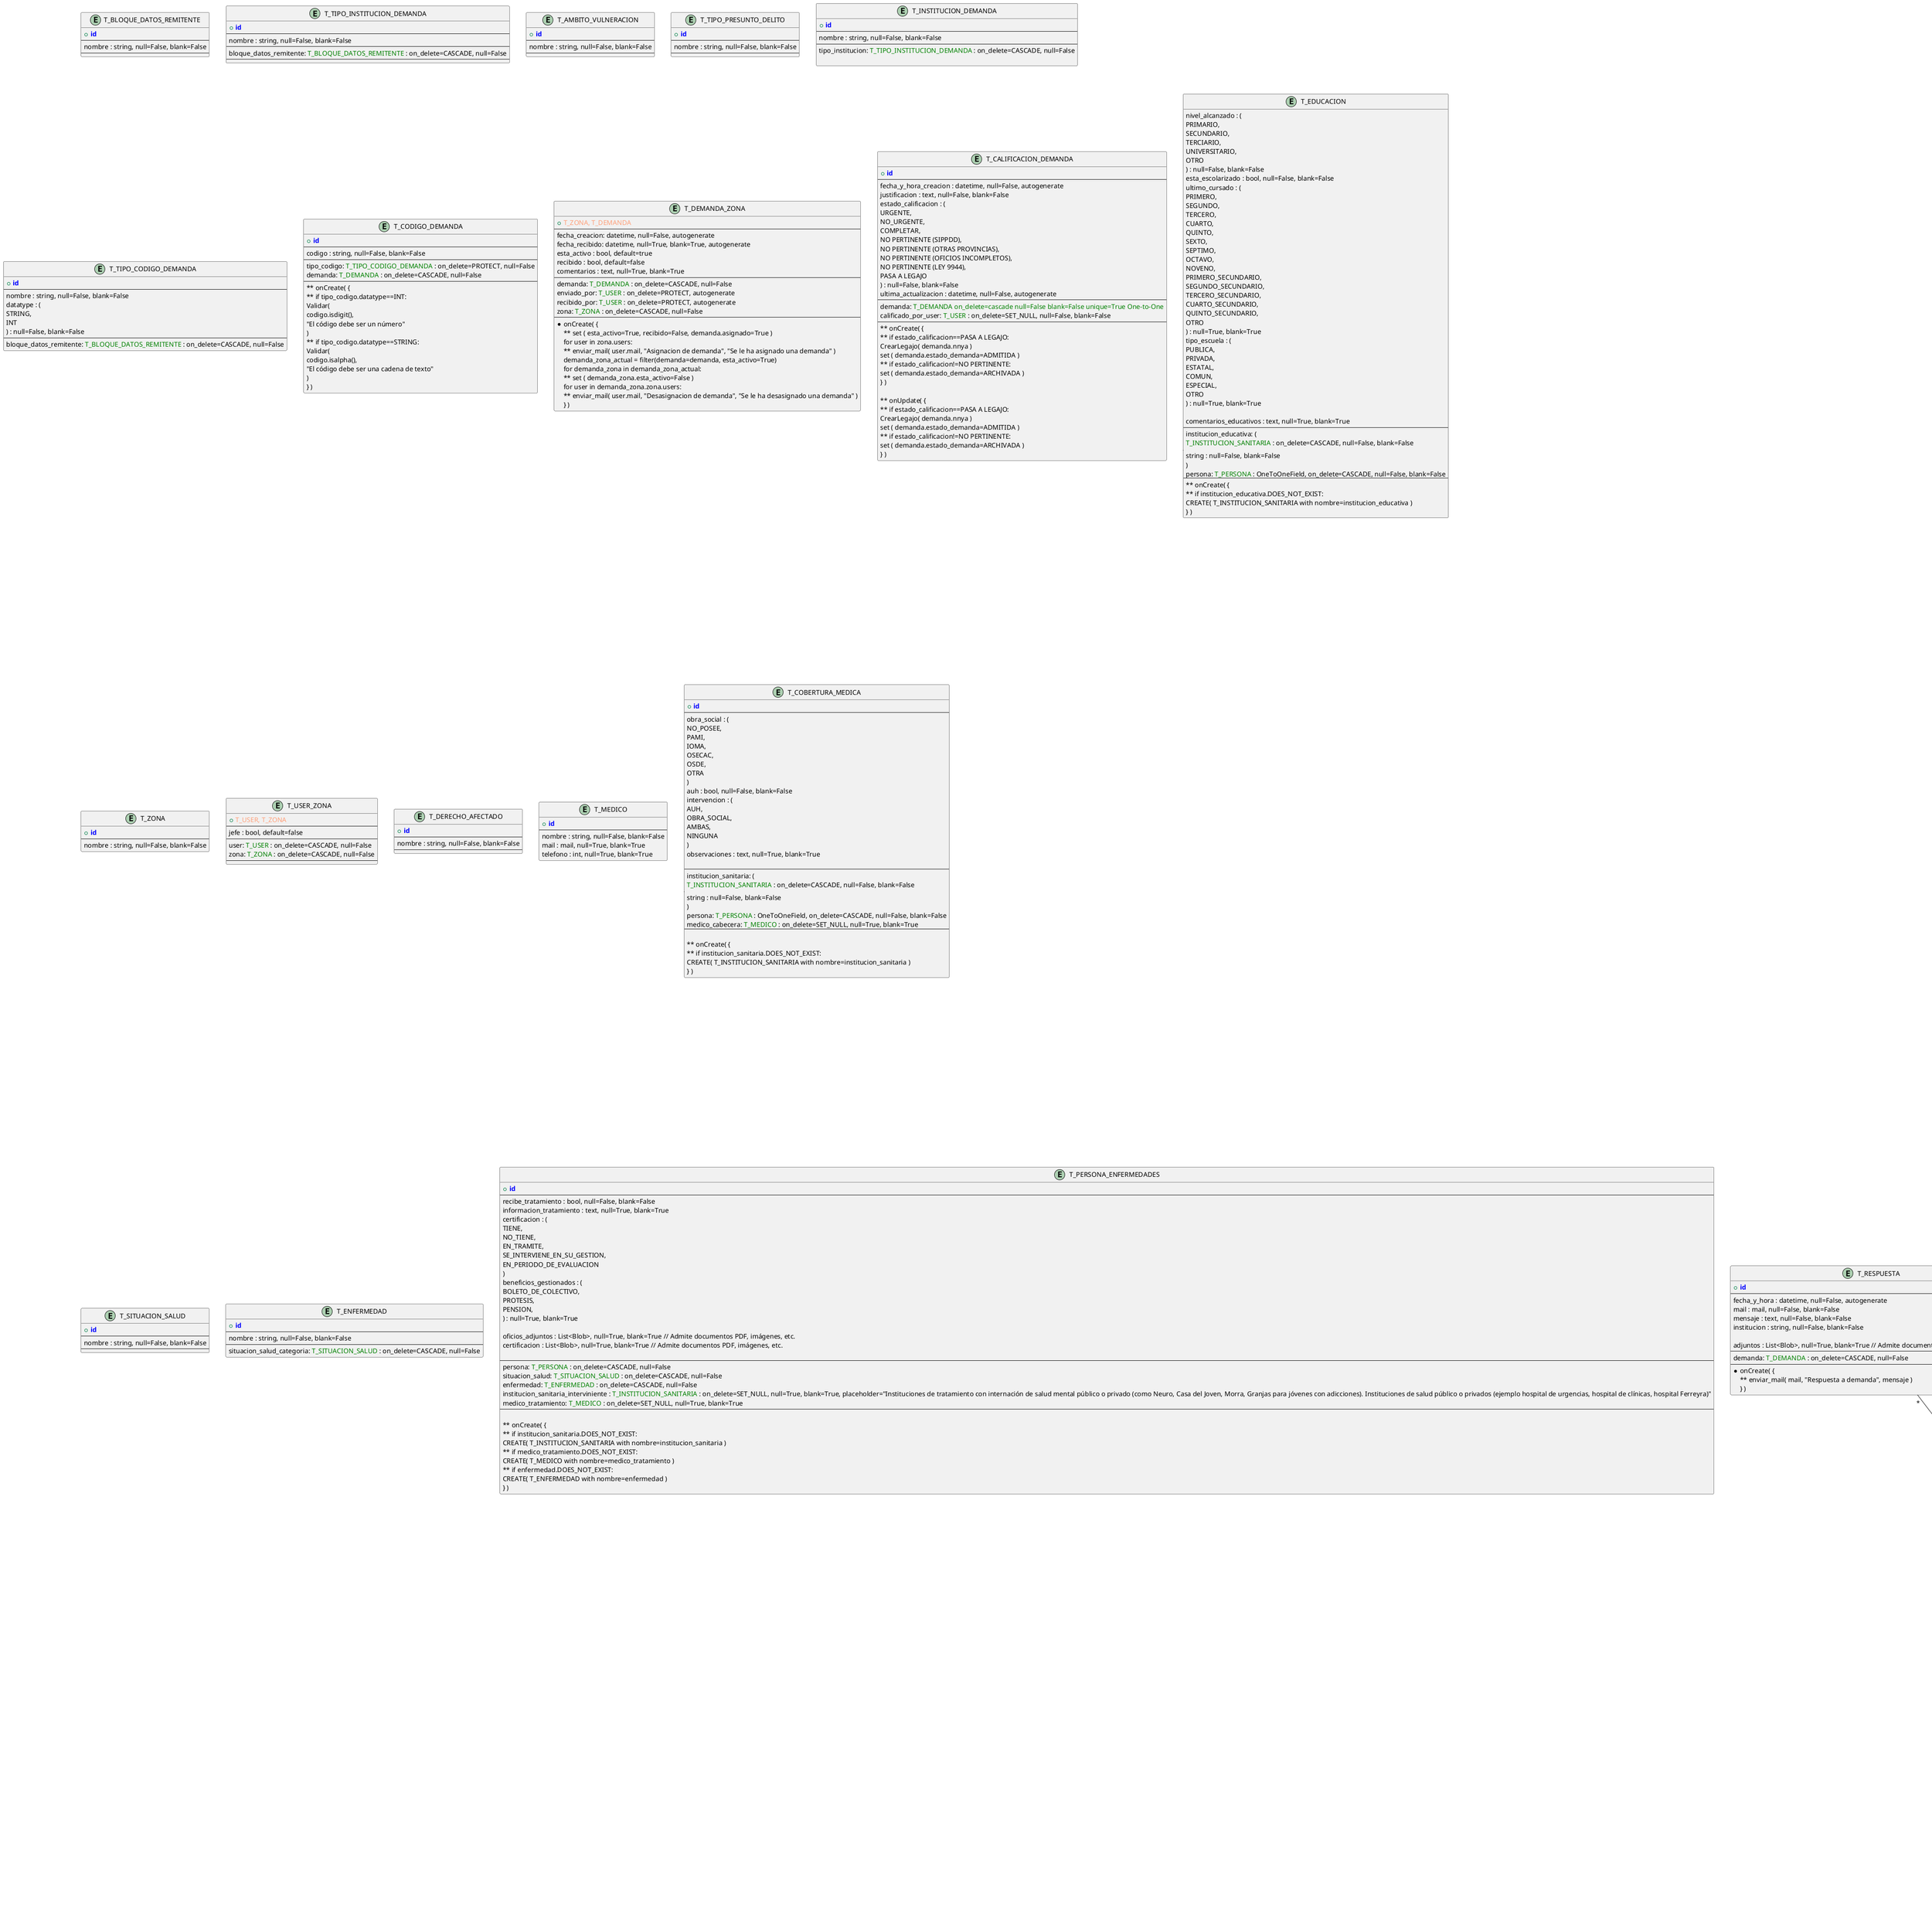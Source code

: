 "@startuml full_logical_erd"

!define PRIMARY_KEY(x) <b><color:blue>x</color></b>
!define FOREIGN_KEY(x) <color:green>x</color>
!define COMPOSITE_KEY(x, y) <color:LightSalmon>x, y</color>

entity T_DEMANDA_SCORE {
    + PRIMARY_KEY(id)
    --
    ultima_actualizacion : datetime, null=False, autogenerate
    score : float, null=False
    score_condiciones_vulnerabilidad : float, null=False
    score_vulneracion : float, null=False
    score_motivos_intervencion : float, null=False
    score_indicadores_valoracion : float, null=False
    --
    demanda: FOREIGN_KEY(T_DEMANDA) : OneToOneField, on_delete=CASCADE, unique=True, null=False, blank=False
    --
}

entity T_BLOQUE_DATOS_REMITENTE {
    + PRIMARY_KEY(id)
    --
    nombre : string, null=False, blank=False
    --
}

entity T_TIPO_INSTITUCION_DEMANDA {
    + PRIMARY_KEY(id)
    --
    nombre : string, null=False, blank=False
    --
    bloque_datos_remitente: FOREIGN_KEY(T_BLOQUE_DATOS_REMITENTE) : on_delete=CASCADE, null=False
    --
}

entity T_AMBITO_VULNERACION {
    + PRIMARY_KEY(id)
    --
    nombre : string, null=False, blank=False
    --
}

entity T_TIPO_PRESUNTO_DELITO {
    + PRIMARY_KEY(id)
    --
    nombre : string, null=False, blank=False
    --
}

entity T_INFORME_101 {
    + PRIMARY_KEY(id)
    --
    fecha_y_hora : datetime, null=False, default=datetime.now()
    fields : json, null=False, blank=False
    --
    demanda: FOREIGN_KEY(T_DEMANDA) : on_delete=CASCADE, null=False
    --
}

entity T_DEMANDA {
    + PRIMARY_KEY(id)
    --
    fecha_creacion : datetime, null=False, autogenerate
    ultima_actualizacion : datetime, null=False, autogenerate

    fecha_ingreso_senaf: date, null=False
    fecha_oficio_documento : date, null=False

    descripcion : text, null=True, blank=True

    estado_demanda : (
        SIN_ASIGNAR,
        CONSTATACION,
        EVALUACION,
        PENDIENTE_AUTORIZACION,
        ARCHIVADA,
        ADMITIDA,
    ) : null=False, blank=False, default=SIN ASIGNAR

    observaciones : text, null=True, blank=True, placeholder="Observaciones sobre los niños, adultos, cantidad de personas, etc."

    envio_de_respuesta: (
        NO_NECESARIO,
        PENDIENTE,
        ENVIADO
    ) : null=False, blank=False, default=NO_NECESARIO

    tipo_demanda : (
        DE_PROTECCION,
        PENAL_JUVENIL,
    ) : null=False, blank=False

    adjuntos : List<Blob>, null=True, blank=True // Admite documentos Word, PDF, imágenes

    --
    localizacion: FOREIGN_KEY(T_LOCALIZACION) : on_delete=PROTECT, null=False

    ambito_vulneracion: FOREIGN_KEY(T_AMBITO_VULNERACION) : on_delete=PROTECT, null=True, blank=True

    tipos_presuntos_delitos: FOREIGN_KEY(T_TIPO_PRESUNTO_DELITO) : on_delete=PROTECT, null=True, blank=True

    bloque_datos_remitente: FOREIGN_KEY(T_BLOQUE_DATOS_REMITENTE) : on_delete=PROTECT, null=False
    tipo_institucion: FOREIGN_KEY(T_TIPO_INSTITUCION_DEMANDA) : on_delete=PROTECT, null=True, blank=True
    institucion: FOREIGN_KEY(T_INSTITUCION_DEMANDA) : on_delete=PROTECT, null=True, blank=True

    motivo_ingreso: FOREIGN_KEY(T_CATEGORIA_MOTIVO) : on_delete=SET_NULL, null=True, blank=True
    submotivo_ingreso: FOREIGN_KEY(T_CATEGORIA_SUBMOTIVO) : on_delete=SET_NULL, null=True, blank=True

    registrado_por_user: FOREIGN_KEY(T_USER) : on_delete=SET_NULL, autogenerate
    registrado_por_user_zona: FOREIGN_KEY(T_ZONA) : on_delete=SET_NULL, autogenerate

    zona_asignada: FOREIGN_KEY(T_ZONA) : on_delete=SET_NULL, null=False, blank=False, default=self.registrado_por_user.zona
    user_responsable: FOREIGN_KEY(T_USER) : on_delete=SET_NULL, null=True, blank=True
    --

    * onCreate( {
        ** Create ( T_DEMANDA_SCORE with demanda=self )
        
        ** if institucion.DOES_NOT_EXIST:
            CREATE( T_INSTITUCION_SANITARIA with nombre=institucion, tipo_institucion=tipo_institucion )
        
        ** if tipo_demanda==DE_PROTECCION:
            Validar(
                self.ambito_vulneracion==None,
                "El ambito de vulneracion es obligatorio para una demanda de proteccion"
            )
            Validar(
                self.tipos_presuntos_delitos!=None,
                "El tipo de presunto delito debe ser None para una demanda de proteccion"
            )
        ** if tipo_demanda==PENAL_JUVENIL:
            Validar(
                self.tipos_presuntos_delitos==None,
                "El tipo de presunto delito es obligatorio para una demanda penal juvenil"
            )
        ** if tipo_institucion!=None:
            Validar(
                self.bloque_datos_remitente==self.tipo_institucion.bloque_datos_remitente,
                "El bloque de datos del remitente debe ser el mismo que el del tipo de institucion"
            )

        ** if submotivo_ingreso!=None:
            Validar(
                self.motivo_ingreso==self.submotivo_ingreso.motivo,
                "El motivo de ingreso debe ser el mismo que el del submotivo de ingreso"
            )


    } )

    * onUpdate( {
        ** if estado_demanda==EVALUACION:
            Validar(
                self.user == self.user_responsable,
                "El usuario asignado debe ser el mismo que el usuario que envía a evaluación"
            )
        ** if user_responsable.zona != self.zona_asignada:
            Validar(
                self.user == self.user_responsable,
                "El usuario asignado debe ser de la misma zona que la demanda"
            )
    } )
    --
}

entity T_INSTITUCION_DEMANDA {
    + PRIMARY_KEY(id)
    --
    nombre : string, null=False, blank=False
    --
    tipo_institucion: FOREIGN_KEY(T_TIPO_INSTITUCION_DEMANDA) : on_delete=CASCADE, null=False

}

entity T_TIPO_CODIGO_DEMANDA {
    + PRIMARY_KEY(id)
    --
    nombre : string, null=False, blank=False
    datatype : (
        STRING,
        INT
    ) : null=False, blank=False
    --
    bloque_datos_remitente: FOREIGN_KEY(T_BLOQUE_DATOS_REMITENTE) : on_delete=CASCADE, null=False
}

entity T_CODIGO_DEMANDA {
    + PRIMARY_KEY(id)
    --
    codigo : string, null=False, blank=False
    --
    tipo_codigo: FOREIGN_KEY(T_TIPO_CODIGO_DEMANDA) : on_delete=PROTECT, null=False
    demanda: FOREIGN_KEY(T_DEMANDA) : on_delete=CASCADE, null=False
    --
    ** onCreate( {
        ** if tipo_codigo.datatype==INT:
            Validar(
                codigo.isdigit(),
                "El código debe ser un número"
            )
        ** if tipo_codigo.datatype==STRING:
            Validar(
                codigo.isalpha(),
                "El código debe ser una cadena de texto"
            )
    } )
}

entity T_LOCALIZACION_PERSONA {
    + COMPOSITE_KEY(T_LOCALIZACION, T_PERSONA)
    --
    principal : bool, default=false
    --
    localizacion: FOREIGN_KEY(T_LOCALIZACION) : on_delete=CASCADE, null=False
    persona: FOREIGN_KEY(T_PERSONA) : on_delete=CASCADE, null=False
    --
    * onCreate( {
        ** if principal:
            UNIQUE(localizacion, persona, principal=True)
            --> filter(principal=True).update(principal=False)
            --> Create new(localizacion, persona, principal=True)
    } )
    * onUpdate( {
        ** if principal:
            UNIQUE(localizacion, persona, principal=True)
            --> filter(principal=True).update(principal=False)
            --> Update (localizacion, persona, principal=True)
    } )
}

entity T_DEMANDA_ZONA {
    + COMPOSITE_KEY(T_ZONA, T_DEMANDA)
    --
    fecha_creacion: datetime, null=False, autogenerate
    fecha_recibido: datetime, null=True, blank=True, autogenerate
    esta_activo : bool, default=true
    recibido : bool, default=false
    comentarios : text, null=True, blank=True
    --
    demanda: FOREIGN_KEY(T_DEMANDA) : on_delete=CASCADE, null=False
    enviado_por: FOREIGN_KEY(T_USER) : on_delete=PROTECT, autogenerate
    recibido_por: FOREIGN_KEY(T_USER) : on_delete=PROTECT, autogenerate
    zona: FOREIGN_KEY(T_ZONA) : on_delete=CASCADE, null=False
    --
    * onCreate( {
        ** set ( esta_activo=True, recibido=False, demanda.asignado=True )
        for user in zona.users:
            ** enviar_mail( user.mail, "Asignacion de demanda", "Se le ha asignado una demanda" )
        demanda_zona_actual = filter(demanda=demanda, esta_activo=True)
        for demanda_zona in demanda_zona_actual:
            ** set ( demanda_zona.esta_activo=False )
            for user in demanda_zona.zona.users:
                ** enviar_mail( user.mail, "Desasignacion de demanda", "Se le ha desasignado una demanda" )
    } )
}

entity T_CALIFICACION_DEMANDA {
    + PRIMARY_KEY(id)
    --
    fecha_y_hora_creacion : datetime, null=False, autogenerate
    justificacion : text, null=False, blank=False
    estado_calificacion : (
        URGENTE,
        NO_URGENTE,
        COMPLETAR,
        NO PERTINENTE (SIPPDD),
        NO PERTINENTE (OTRAS PROVINCIAS),
        NO PERTINENTE (OFICIOS INCOMPLETOS),
        NO PERTINENTE (LEY 9944),
        PASA A LEGAJO
    ) : null=False, blank=False
    ultima_actualizacion : datetime, null=False, autogenerate
    --
    demanda: FOREIGN_KEY(T_DEMANDA on_delete=cascade null=False blank=False unique=True One-to-One)
    calificado_por_user: FOREIGN_KEY(T_USER) : on_delete=SET_NULL, null=False, blank=False
    --
    ** onCreate( {
        ** if estado_calificacion==PASA A LEGAJO:
            CrearLegajo( demanda.nnya )
            set ( demanda.estado_demanda=ADMITIDA )
        ** if estado_calificacion!=NO PERTINENTE:
            set ( demanda.estado_demanda=ARCHIVADA )
    } )

    ** onUpdate( {
        ** if estado_calificacion==PASA A LEGAJO:
            CrearLegajo( demanda.nnya )
            set ( demanda.estado_demanda=ADMITIDA )
        ** if estado_calificacion!=NO PERTINENTE:
            set ( demanda.estado_demanda=ARCHIVADA )
    } )
}

entity T_LOCALIZACION {
    + PRIMARY_KEY(id)
    --
    calle : string, null=False, blank=False
    tipo_calle : (
        CALLE,
        AVENIDA,
        PASAJE,
        RUTA,
        BOULEVARD,
        OTRO
    ) : null=True, blank=True
    piso_depto : int, null=True, blank=True
    lote : int, null=True, blank=True
    mza : int, null=True, blank=True
    casa_nro : int, null=False, blank=False
    referencia_geo : text, null=False, blank=False
    geolocalizacion : string, null=True, blank=True
    --
    barrio : FOREIGN_KEY(T_BARRIO) : on_delete=SET_NULL, null=True, blank=True
    localidad : FOREIGN_KEY(T_LOCALIDAD) : on_delete=CASCADE, null=False, blank=False
    cpc : FOREIGN_KEY(T_CPC) : on_delete=SET_NULL, null=True, blank=True
    --
    ValidarConAPI(
        calle,
        numero,
        barrio,
        localidad,
        provincia
        )
}

entity T_CONDICIONES_VULNERABILIDAD {
    + PRIMARY_KEY(id)
    --
    nombre : string, null=False, blank=False
    descripcion : text, null=True, blank=True
    peso : int, null=False, blank=False

    nnya : bool, null=False, blank=False
    adulto : bool, null=False, blank=False
    --
    --
    * onCreate( {
        ** if nnya==False and adulto=False:
            raise ValidationError("Debe ser adulto o NNyA") 
    } )
    * onUpdate( {
        ** if nnya==False and adulto=False:
            raise ValidationError("Debe ser adulto o NNyA") 
    } )
}

entity T_PERSONA_CONDICIONES_VULNERABILIDAD {
    + COMPOSITE_KEY(T_NNyA, T_CONDICIONES_VULNERABILIDAD)
    --
    si_no : bool, null=False, blank=False
    -- 
    persona: FOREIGN_KEY(T_PERSONA) : on_delete=CASCADE, null=False
    condicion_vulnerabilidad: FOREIGN_KEY(T_CONDICIONES_VULNERABILIDAD) : on_delete=CASCADE, null=False
    demanda: FOREIGN_KEY(T_DEMANDA) : on_delete=SET_NULL, null=True, blank=True
    --
    * onCreate( {
        ** if condicion_vulnerabilidad.nnya==True and persona.nnya==False:
            raise ValidationError("La persona debe ser un NNyA") 
        ** if condicion_vulnerabilidad.adulto==True and persona.adulto==False:
            raise ValidationError("La persona debe ser un adulto")
        ** sumar_restar_peso( persona, demanda, condicion_vulnerabilidad.peso )
    } )
    * onUpdate( {
        ** if condicion_vulnerabilidad.nnya==True and persona.nnya==False:
            raise ValidationError("La persona debe ser un NNyA") 
        ** if condicion_vulnerabilidad.adulto==True and persona.adulto==False:
            raise ValidationError("La persona debe ser un adulto")
        ** sumar_restar_peso( persona, demanda, condicion_vulnerabilidad.peso )
    } )
}

' entity T_MOTIVO_INTERVENCION {
'     + PRIMARY_KEY(id)
'     --
'     nombre : string, null=False
'     descripcion : text, null=True, blank=True
'     peso : int, null=False
'     --
' }

' entity T_DEMANDA_MOTIVO_INTERVENCION {
'     + COMPOSITE_KEY(T_NNyA, T_MOTIVO_INTERVENCION)
'     --
'     si_no : bool, null=False, blank=False
'     --
'     demanda: FOREIGN_KEY(T_DEMANDA) : on_delete=CASCADE, null=False
'     motivo_intervencion: FOREIGN_KEY(T_MOTIVO_INTERVENCION) : on_delete=CASCADE, null=False
'     --
'     * onCreate( {
'         ** sumar_restar_peso( persona, demanda, motivo_intervencion.peso )
'     } )
'     * onUpdate( {
'         ** sumar_restar_peso( persona, demanda, motivo_intervencion.peso )
'     } )
' }


entity T_EDUCACION {
    nivel_alcanzado : (
        PRIMARIO,
        SECUNDARIO,
        TERCIARIO,
        UNIVERSITARIO,
        OTRO
    ) : null=False, blank=False
    esta_escolarizado : bool, null=False, blank=False
    ultimo_cursado : (
        PRIMERO,
        SEGUNDO,
        TERCERO,
        CUARTO,
        QUINTO,
        SEXTO,
        SEPTIMO,
        OCTAVO,
        NOVENO,
        PRIMERO_SECUNDARIO,
        SEGUNDO_SECUNDARIO,
        TERCERO_SECUNDARIO,
        CUARTO_SECUNDARIO,
        QUINTO_SECUNDARIO,
        OTRO
    ) : null=True, blank=True
    tipo_escuela : (
        PUBLICA,
        PRIVADA,
        ESTATAL,
        COMUN,
        ESPECIAL,
        OTRO
    ) : null=True, blank=True
    
    comentarios_educativos : text, null=True, blank=True
    --
    institucion_educativa: (
        FOREIGN_KEY(T_INSTITUCION_SANITARIA) : on_delete=CASCADE, null=False, blank=False
        ||
        string : null=False, blank=False
    )
    persona: FOREIGN_KEY(T_PERSONA) : OneToOneField, on_delete=CASCADE, null=False, blank=False
    --
    ** onCreate( {
        ** if institucion_educativa.DOES_NOT_EXIST:
            CREATE( T_INSTITUCION_SANITARIA with nombre=institucion_educativa )
    } )
}

entity T_PERSONA {
    + PRIMARY_KEY(id)
    --
    nombre : string, null=False, blank=False
    nombre_autopercibido : string, null=True, blank=True
    apellido : string, null=False, blank=False
    fecha_nacimiento : date, null=True, blank=True
    edad_aproximada : int, null=True, blank=True

    nacionalidad : (
        ARGENTINA,
        EXTRANJERA
    ) : null=False, blank=False

    dni : int, null=True, blank=True
    situacion_dni : (
        EN_TRAMITE,
        VENCIDO,
        EXTRAVIADO,
        INEXISTENTE,
        VALIDO,
        OTRO
    ) : null=False, blank=False
    genero : (
        MASCULINO,
        FEMENINO,
        NO BINARIO
    ) : null=False, blank=False

    observaciones : text, null=True, blank=True
    adulto : bool, null=False, blank=False
    nnya : bool, null=False, blank=False
    --
    --
    * onCreate( {
        ** if nnya==True:
            Create ( T_NNyA_SCORE with nnya=self )
        ** if nnya==False and adulto==False:
            raise ValidationError("Debe ser adulto o NNyA")
        ** if nnya==True and adulto==True:
            raise ValidationError("No puede ser adulto y NNyA a la vez")
        ** if situacion_dni==VALIDO and dni==None:
            raise ValidationError("El DNI no puede ser nulo si la situacion es valido")
        ** if situacion_dni!=VALIDO and dni!=None:
            raise ValidationError("El DNI debe ser nulo si la situacion no es valido")
        ** if boton_antipanico=True and nnya==True:
            raise ValidationError("No puede tener boton antipanico si es NNyA")
        ** if cautelar=True and nnya==True:
            raise ValidationError("No puede tener cautelar si es NNyA")
    } )
    ** onUpdate( {
        ** if nnya==False and adulto==False:
            raise ValidationError("Debe ser adulto o NNyA")
        ** if nnya==True and adulto==True:
            raise ValidationError("No puede ser adulto y NNyA a la vez")
        ** if situacion_dni==VALIDO and dni==None:
            raise ValidationError("El DNI no puede ser nulo si la situacion es valido")
        ** if situacion_dni!=VALIDO and dni!=None:
            raise ValidationError("El DNI debe ser nulo si la situacion no es valido")
        ** if boton_antipanico=True and nnya==True:
            raise ValidationError("No puede tener boton antipanico si es NNyA")
        ** if cautelar=True and nnya==True:
            raise ValidationError("No puede tener cautelar si es NNyA")
    } )
}

entity T_DEMANDA_PERSONA {
    + COMPOSITE_KEY(T_DEMANDA, T_PERSONA)
    --
    conviviente : bool, null=False, blank=False
    vinculo_demanda : (
        NNYA_PRINCIPAL,
        NNYA_SECUNDARIO,
        SUPUESTO_AUTOR_DV,
        SUPUESTO_AUTOR_DV_PRINCIPAL,
        GARANTIZA_PROTECCION,
        SE DESCONOCE,
    ) : null=False, blank=False, default="SE DESCONOCE"
    vinculo_con_nnya_principal : (
        MADRE,
        PADRE,
        TUTOR,
        HERMANO,
        ABUELO,
        OTRO,
        NO_CORRESPONDE
    )
    --
    demanda: FOREIGN_KEY(T_DEMANDA) : on_delete=CASCADE, null=False
    persona: FOREIGN_KEY(T_PERSONA) : on_delete=CASCADE, null=False
    --
    * onCreate || onUpdate( {
        UNIQUE(demanda, persona)
        ** if vinculo_demanda==NNYA_PRINCIPAL:
            UNIQUE(demanda, persona, vinculo_demanda=NNYA_PRINCIPAL)
            Validar(
                vinculo_con_nnya_principal!=NO_CORRESPONDE,
                "El nnya ingresante es un NNyA principal, no corresponde ingresar un vinculo con si mismo"
            )
        ** if vinculo_demanda==SUPUESTO_AUTOR_DV_PRINCIPAL:
            UNIQUE(demanda, persona, vinculo_demanda=SUPUESTO_AUTOR_DV_PRINCIPAL)
        ** if vinculo_demanda==NNYA_PRINCIPAL:
            UNIQUE(demanda, persona, vinculo_demanda=NNYA_PRINCIPAL)
        ** if (vinculo_demanda==NNYA_PRINCIPAL or vinculo_demanda==NNYA_SECUNDARIO) and persona.nnya==False:
            raise ValidationError("La persona seleccionada como nnya debe ser un NNyA")
        ** if (vinculo_demanda==SUPUESTO_AUTOR_DV or vinculo_demanda==SUPUESTO_AUTOR_DV_PRINCIPAL) and persona.nnya==True:
            raise ValidationError("La persona seleccionada como supuesto autor debe ser un adulto")
    } )
}

' entity T_VINCULO_PERSONA {
'     + PRIMARY_KEY(id)
'     --
'     nombre : string, null=False, blank=False
'     --
'     --
' }

' entity T_VINCULO_PERSONA_PERSONA {
'     + COMPOSITE_KEY(T_PERSONA, T_PERSONA)
'     --
'     conviven : bool, null=False, blank=False
'     autordv : bool, null=False, blank=False
'     garantiza_proteccion : bool, null=False, blank=False
'     --
'     persona_1: FOREIGN_KEY(T_PERSONA) : on_delete=CASCADE, null=False, related_name=persona_1
'     persona_2: FOREIGN_KEY(T_PERSONA) : on_delete=CASCADE, null=False, related_name=persona_2
'     vinculo: FOREIGN_KEY(T_VINCULO_PERSONA) : on_delete=SET_NULL, null=True, blank=True
'     --
'     * onCreate( {
'         UNIQUE(persona_1, persona_2)
'         UNIQUE(persona_2, persona_1)
'         ** if garantiza_proteccion==True and autordv==True:
'             raise ValidationError("No puede garantizar proteccion y ser supuesto autor a la vez")
'         ** if garantiza_proteccion==True and (persona_1.nnya==True and persona_2.nnya==True):
'             raise ValidationError("Un nnya no puede garantizar proteccion a otro nnya")
'     } )
'     * onUpdate( {
'         UNIQUE(persona_1, persona_2)
'         UNIQUE(persona_2, persona_1)
'         ** if garantiza_proteccion==True and autordv==True:
'             raise ValidationError("No puede garantizar proteccion y ser supuesto autor a la vez")
'         ** if garantiza_proteccion==True and (persona_1.nnya==True and persona_2.nnya==True):
'             raise ValidationError("Un nnya no puede garantizar proteccion a otro nnya")
'     } )
' }

entity T_VULNERACION {
    + PRIMARY_KEY(id)
    --
    fecha_creacion : datetime, null=False, autogenerate
    ultima_modificacion : datetime, null=False, autogenerate

    principal_demanda : bool, default=false
    transcurre_actualidad : bool, default=false
    sumatoria_de_pesos : int, default=0
    --
    demanda: FOREIGN_KEY(T_DEMANDA) : on_delete=SET_NULL, null=True, blank=True
    nnya: FOREIGN_KEY(T_PERSONA) : on_delete=CASCADE, null=False, blank=False, related_name=vulneracion_nnya
    autor_dv: FOREIGN_KEY(T_PERSONA) : on_delete=SET_NULL, null=True, blank=True, related_name=vulneracion_autordv
    categoria_motivo: FOREIGN_KEY(T_CATEGORIA_MOTIVO) : on_delete=CASCADE, null=False
    categoria_submotivo: FOREIGN_KEY(T_CATEGORIA_SUBMOTIVO) : on_delete=CASCADE, null=False
    gravedad_vulneracion: FOREIGN_KEY(T_GRAVEDAD_VULNERACION) : on_delete=CASCADE, null=False
    urgencia_vulneracion: FOREIGN_KEY(T_URGENCIA_VULNERACION) : on_delete=CASCADE, null=False
    --
    * onCreate( {
        ** if principal_demanda==True:
            UNIQUE(demanda, nnya, principal_demanda=True)
        ** sumar_restar_peso( demanda, nnya, categoria_motivo.peso )
        ** sumar_restar_peso( demanda, nnya, categoria_submotivo.peso )
        ** sumar_restar_peso( demanda, nnya, gravedad_vulneracion.peso )
        ** sumar_restar_peso( demanda, nnya, urgencia_vulneracion.peso )
        ** if nnya==autor_dv:
            raise ValidationError("El NNyA no puede ser el supuesto autor de la vulneracion")
    } )
    * onUpdate( {
        ** if principal_demanda==True:
            UNIQUE(demanda, nnya, principal_demanda=True)
        ** sumar_restar_peso( demanda, nnya, categoria_motivo.peso )
        ** sumar_restar_peso( demanda, nnya, categoria_submotivo.peso )
        ** sumar_restar_peso( demanda, nnya, gravedad_vulneracion.peso )
        ** sumar_restar_peso( demanda, nnya, urgencia_vulneracion.peso )
        ** if nnya==autor_dv:
            raise ValidationError("El NNyA no puede ser el supuesto autor de la vulneracion")
    } )
}

entity T_ACTIVIDAD {
    + PRIMARY_KEY(id)
    --
    fecha_y_hora : datetime, null=False, autogenerate
    fecha_y_hora_manual : datetime, null=False, blank=False
    descripcion : text, null=False, blank=False

    adjuntos : List<Blob>, null=True, blank=True // Admite documentos Word, PDF, imágenes
    --
    demanda: FOREIGN_KEY(T_DEMANDA) : on_delete=CASCADE, null=False
    tipo: FOREIGN_KEY(T_ACTIVIDAD_TIPO) : on_delete=SET_NULL, null=True, blank=True
    institucion : (
        FOREIGN_KEY(T_INSTITUCION_ACTIVIDAD) : on_delete=CASCADE, null=False, blank=False
        ||
        string : null=False, blank=False
    )
    --
    ** onCreate( {
        ** if institucion.DOES_NOT_EXIST:
            CREATE( T_INSTITUCION_ACTIVIDAD with nombre=institucion )
    } )
}

entity T_RESPUESTA {
    + PRIMARY_KEY(id)
    --
    fecha_y_hora : datetime, null=False, autogenerate
    mail : mail, null=False, blank=False
    mensaje : text, null=False, blank=False
    institucion : string, null=False, blank=False

    adjuntos : List<Blob>, null=True, blank=True // Admite documentos Word, PDF, imágenes
    --
    demanda: FOREIGN_KEY(T_DEMANDA) : on_delete=CASCADE, null=False
    --
    * onCreate( {
        ** enviar_mail( mail, "Respuesta a demanda", mensaje )
    } )
}

entity T_DEMANDA_VINCULADA {
    + COMPOSITE_KEY(T_DEMANDA, T_DEMANDA)
    --
    --
    demanda_padre: FOREIGN_KEY(T_DEMANDA) : on_delete=CASCADE, null=False
    demanda_hijo: FOREIGN_KEY(T_DEMANDA) : on_delete=CASCADE, null=False
    --
    * onCreate( {
        ** UNIQUE(demanda_1, demanda_2)
        ** UNIQUE(demanda_2, demanda_1)
    } )
}

entity T_DECISION {
    + PRIMARY_KEY(id)
    --
    fecha_y_hora : datetime, autogenerate
    justificacion : text, null=False, blank=False
    decision : (
        APERTURA_DE_LEGAJO,
       ! MPI_MPE, (si ya tiene legajo)
        RECHAZAR_CASO
    ) : null=False
    --
    demanda: FOREIGN_KEY(T_DEMANDA) : on_delete=CASCADE, null=False
    nnya: FOREIGN_KEY(T_PERSONA) : on_delete=CASCADE, null=False
    --
    * onCreate( {
        ** if decision==APERTURA_DE_LEGAJO:
            CrearLegajo( nnya )
            set ( demanda.completado=True )
        ** if decision==MPI_MPE and nnya.legajo==None:
            raise ValidationError("El NNyA no tiene legajo")
        ** if decision==MPI_MPE and nnya.legajo!=None:
            set ( demanda.completado=True )
        ** if decision==RECHAZAR_CASO:
            set ( demanda.archivado=True )
        ** if demanda.archivado==True:
            raise ValidationError("No se puede modificar una decision")
        ** if nnya.persona.nnya == False:
            raise ValidationError("La persona debe ser un NNyA")
        
    } )
    * onUpdate( {
        raise ValidationError("No se puede modificar una decision")
    } )
}

entity T_INDICADORES_VALORACION {
    + PRIMARY_KEY(id)
    --
    nombre : string, null=False, blank=False
    descripcion : text, null=True, blank=True
    peso : int, default=0
    --
}

entity T_EVALUACIONES {
    + PRIMARY_KEY(id)
    --
    si_no : bool, null=False, blank=False
    --
    demanda: FOREIGN_KEY(T_DEMANDA) : on_delete=CASCADE, null=False
    indicador: FOREIGN_KEY(T_INDICADORES_VALORACION) : on_delete=CASCADE, null=False
    --
    * onCreate( {
        UNIQUE(demanda, indicador)
        ** sumar_restar_peso( demanda, demanda.nnya, indicador.peso )
    } )
    * onUpdate( {
        UNIQUE(demanda, indicador)
        ** sumar_restar_peso( demanda, demanda.nnya, indicador.peso )
    } )
}

entity T_LEGAJO {
    + PRIMARY_KEY(id)
    --
    info_legajo : text, null=False, blank=False
    --
    nnya: FOREIGN_KEY(T_PERSONA) : OneToOneField, on_delete=CASCADE, null=False, blank=False
    --
}

entity T_LEGAJO_ASIGNADO {
    + COMPOSITE_KEY(T_USER, T_LEGAJO)
    --
    esta_activo : bool, default=true
    recibido : bool, default=false
    comentarios : text, null=True, blank=True
    --
    legajo: FOREIGN_KEY(T_LEGAJO) : on_delete=CASCADE, null=False
    user: FOREIGN_KEY(T_USER) : on_delete=CASCADE, null=False
    --
    AsignarUser(
        user.esta_activo
        )
}

entity T_ZONA {
    + PRIMARY_KEY(id)
    --
    nombre : string, null=False, blank=False
}

class AbstractBaseUser {
    + password : Charfield
    + last_login : blank=True, null=True
    + is_active : default=True
    
    --
    __str__()
    + save()
    + get_username()
    + clean()
    + natural_key()
    + set_password( make_password() )
    + check_password()
    + acheck_password
    + set_unusable_password()
    + has_usable_password()
    + get_session_auth_hash()
    + get_session_auth_fallback_hash()
    + _get_session_auth_hash()
    --
    @property : is_anonymous()
    @property : is_authenticated()
    --
    @classmethod : get_email_field_name()
    @classmethod : normalize_username()
}

class PermissionsMixin {
    + is_superuser
    + groups : ManyToManyField(Group)
    + user_permissions : ManyToManyField(Permission)

    --
    get_user_permissions()
    get_group_permissions()
    get_all_permissions()
    has_perm()
    has_perms()
    has_module_perms()
    --
}

class AbstractUser {
    + username : unique, null=True
    + first_name : blank=True
    + last_name : blank=True
    + email : unique, blank=True
    + is_staff : default=False
    + date_joined : default=timezone.now
    - EMAIL_FIELD : "email"
    - USERNAME_FIELD : "username"
    - REQUIRED_FIELDS : ["email"]

    --
    + clean() : normalize_email(self.email)
    + get_full_name()
    + get_short_name()
    + email_user()
    --
}

class CustomUser {
    + fecha_nacimiento : null=True, blank=True
    + genero : (
        MASCULINO,
        FEMENINO,
        NO BINARIO
    )
    + telefono : null=True, blank=True

    --
    + localidad : FOREIGN_KEY(T_LOCALIDAD) : on_delete=SET_NULL, null=True, blank=True
    --
}

AbstractBaseUser <|-- AbstractUser
PermissionsMixin <|-- AbstractUser
AbstractUser <|-- CustomUser


entity T_USER {
    + PRIMARY_KEY(id)
    + password
    + last_login : blank=True, null=True
    + username : unique, null=True
    + first_name : blank=True
    + last_name : blank=True
    + email : unique, blank=True
    + is_staff : default=False
    + is_active : default=True
    + date_joined : default=timezone.now
    + is_superuser : default=False
    + fecha_nacimiento : null=True, blank
    + genero : (
        MASCULINO,
        FEMENINO,
        NO BINARIO
    )
    + telefono : null=True, blank
    --
    + localidad : FOREIGN_KEY(T_LOCALIDAD) : on_delete=SET_NULL, null=True, blank=True
    --
}

entity T_USER_ZONA {
    + COMPOSITE_KEY(T_USER, T_ZONA)
    --
    jefe : bool, default=false
    --
    user: FOREIGN_KEY(T_USER) : on_delete=CASCADE, null=False
    zona: FOREIGN_KEY(T_ZONA) : on_delete=CASCADE, null=False
    --
}

CustomUser <|-- T_USER

entity T_DERECHO_AFECTADO {
    + PRIMARY_KEY(id)
    --
    nombre : string, null=False, blank=False
    --
}

entity T_CATEGORIA_MOTIVO {
    + PRIMARY_KEY(id)
    --
    nombre : string, null=False, blank=False
    descripcion : text, null=True, blank=True
    peso : int, null=False, blank=False
    --
    derecho_afectado : FOREIGN_KEY(T_DERECHO_AFECTADO) : on_delete=CASCADE, null=False
    --
}

entity T_CATEGORIA_SUBMOTIVO {
    + PRIMARY_KEY(id)
    --
    nombre : string, null=False, blank=False
    descripcion : text, null=True, blank=True
    peso : int, null=False, blank=False
    --
    motivo : FOREIGN_KEY(T_CATEGORIA_MOTIVO) : on_delete=CASCADE, null=False
    --
}

entity T_URGENCIA_VULNERACION {
    + PRIMARY_KEY(id)
    --
    nombre : string, null=False
    descripcion : text, null=False
    peso : int, null=False, blank=False
    --
}

entity T_GRAVEDAD_VULNERACION {
    + PRIMARY_KEY(id)
    --
    nombre : string, null=False
    descripcion : text, null=False
    peso : int, null=False, blank=False
    --
}

entity T_BARRIO {
    + PRIMARY_KEY(id)
    --
    nombre : string, null=False, blank=False
    --
    localidad : FOREIGN_KEY(T_LOCALIDAD) : on_delete=CASCADE, null=False
}

entity T_CPC {
    + PRIMARY_KEY(id)
    --
    nombre : string, null=False, blank=False
    --
    localidad : FOREIGN_KEY(T_LOCALIDAD) : on_delete=CASCADE, null=False
}

' entity T_DEPARTAMENTO {
'     + PRIMARY_KEY(id)
'     --
'     nombre : string, null=False, blank=False
'     --
'     provincia : FOREIGN_KEY(T_PROVINCIA) : on_delete=CASCADE, null=False
'     --
' }

entity T_LOCALIDAD {
    + PRIMARY_KEY(id)
    --
    nombre : string, null=False, blank=False
    --
    ' departamento : FOREIGN_KEY(T_DEPARTAMENTO) : on_delete=CASCADE, null=False
}

' entity T_PROVINCIA {
'     + PRIMARY_KEY(id)
'     --
'     nombre : string, null=False, blank=False
'     --
' }


entity T_INSTITUCION_ACTIVIDAD {
    + PRIMARY_KEY(id)
    --
    nombre : string, null=False, blank=False
    ' mail : mail, null=True, blank=True
    ' telefono : int, null=True, blank=True
    --
}

entity T_INSTITUCION_EDUCATIVA {
    + PRIMARY_KEY(id)
    --
    nombre : string, null=False, blank=False
    ' mail : mail, null=True, blank=True
    ' telefono : int, null=True, blank=True
    --
}

entity T_INSTITUCION_SANITARIA {
    + PRIMARY_KEY(id)
    --
    nombre : string, null=False, blank=False
    --
}

entity T_MEDICO {
    + PRIMARY_KEY(id)
    --
    nombre : string, null=False, blank=False
    mail : mail, null=True, blank=True
    telefono : int, null=True, blank=True
}

entity T_COBERTURA_MEDICA {
    + PRIMARY_KEY(id)
    --
    obra_social : (
        NO_POSEE,
        PAMI,
        IOMA,
        OSECAC,
        OSDE,
        OTRA
    )
    auh : bool, null=False, blank=False
    intervencion : (
        AUH,
        OBRA_SOCIAL,
        AMBAS,
        NINGUNA
    )
    observaciones : text, null=True, blank=True

    --
    institucion_sanitaria: (
        FOREIGN_KEY(T_INSTITUCION_SANITARIA) : on_delete=CASCADE, null=False, blank=False
        ||
        string : null=False, blank=False
    )
    persona: FOREIGN_KEY(T_PERSONA) : OneToOneField, on_delete=CASCADE, null=False, blank=False
    medico_cabecera: FOREIGN_KEY(T_MEDICO) : on_delete=SET_NULL, null=True, blank=True
    --

    ** onCreate( {
        ** if institucion_sanitaria.DOES_NOT_EXIST:
            CREATE( T_INSTITUCION_SANITARIA with nombre=institucion_sanitaria )
    } )
}


entity T_SITUACION_SALUD {
    + PRIMARY_KEY(id)
    --
    nombre : string, null=False, blank=False
    --
}


entity T_ENFERMEDAD {
    + PRIMARY_KEY(id)
    --
    nombre : string, null=False, blank=False
    --
    situacion_salud_categoria: FOREIGN_KEY(T_SITUACION_SALUD) : on_delete=CASCADE, null=False
}


entity T_PERSONA_ENFERMEDADES {
    + PRIMARY_KEY(id)
    --
    recibe_tratamiento : bool, null=False, blank=False
    informacion_tratamiento : text, null=True, blank=True
    certificacion : (
        TIENE,
        NO_TIENE,
        EN_TRAMITE,
        SE_INTERVIENE_EN_SU_GESTION,
        EN_PERIODO_DE_EVALUACION
    )
    beneficios_gestionados : (
        BOLETO_DE_COLECTIVO,
        PROTESIS,
        PENSION,
    ) : null=True, blank=True

    oficios_adjuntos : List<Blob>, null=True, blank=True // Admite documentos PDF, imágenes, etc.
    certificacion : List<Blob>, null=True, blank=True // Admite documentos PDF, imágenes, etc.

    --
    persona: FOREIGN_KEY(T_PERSONA) : on_delete=CASCADE, null=False
    situacion_salud: FOREIGN_KEY(T_SITUACION_SALUD) : on_delete=CASCADE, null=False
    enfermedad: FOREIGN_KEY(T_ENFERMEDAD) : on_delete=CASCADE, null=False
    institucion_sanitaria_interviniente : FOREIGN_KEY(T_INSTITUCION_SANITARIA) : on_delete=SET_NULL, null=True, blank=True, placeholder="Instituciones de tratamiento con internación de salud mental público o privado (como Neuro, Casa del Joven, Morra, Granjas para jóvenes con adicciones). Instituciones de salud público o privados (ejemplo hospital de urgencias, hospital de clínicas, hospital Ferreyra)"
    medico_tratamiento: FOREIGN_KEY(T_MEDICO) : on_delete=SET_NULL, null=True, blank=True
    --

    ** onCreate( {
        ** if institucion_sanitaria.DOES_NOT_EXIST:
            CREATE( T_INSTITUCION_SANITARIA with nombre=institucion_sanitaria )
        ** if medico_tratamiento.DOES_NOT_EXIST:
            CREATE( T_MEDICO with nombre=medico_tratamiento )
        ** if enfermedad.DOES_NOT_EXIST:
            CREATE( T_ENFERMEDAD with nombre=enfermedad )
    } )
}

entity T_NNyA_SCORE {
    + PRIMARY_KEY(id)
    --
    ultima_actualizacion : datetime, null=False, autogenerate
    score : float, null=False
    score_condiciones_vulnerabilidad : float, null=False
    score_vulneracion : float, null=False
    --
    nnya: FOREIGN_KEY(T_PERSONA) : OneToOneField, on_delete=CASCADE, null=False, blank=False
    --
}

entity T_ACTIVIDAD_TIPO {
    + PRIMARY_KEY(id)
    --
    nombre : string, null=False, blank=False
    --
}

T_DEMANDA_ASIGNADO "*" -- "1" T_USER
T_DEMANDA "1" -- "*" T_DEMANDA_ASIGNADO
T_DEMANDA "1" -- "1" T_PRECALIFICACION_DEMANDA

T_DEMANDA "1" -- "1" T_INFORME_101

T_DEMANDA "*" -- "1" T_LOCALIZACION
T_LOCALIZACION "*" -- "1" T_BARRIO
T_LOCALIZACION "*" -- "1" T_LOCALIDAD
T_LOCALIZACION "*" -- "1" T_CPC
T_LOCALIDAD "*" -- "1" T_PROVINCIA
T_LOCALIDAD "*" -- "1" T_DEPARTAMENTO

T_LOCALIZACION "1" -- "*" T_INSTITUCION_ACTIVIDAD
T_LOCALIZACION "1" -- "*" T_INSTITUCION_EDUCATIVA
T_LOCALIZACION "1" -- "*" T_INSTITUCION_SANITARIA

T_LOCALIZACION "1" -- "*" T_LOCALIZACION_PERSONA
T_PERSONA "1" -- "*" T_LOCALIZACION_PERSONA

T_PERSONA "1" -- "1" T_NNyA_EDUCACION
T_NNyA_EDUCACION "*" -- "1" T_INSTITUCION_EDUCATIVA
T_PERSONA "1" -- "1" T_NNyA_SALUD
T_NNyA_SALUD "*" -- "1" T_INSTITUCION_SANITARIA
T_PERSONA "1" -- "*" T_PERSONA_CONDICIONES_VULNERABILIDAD
T_PERSONA_CONDICIONES_VULNERABILIDAD "*" -- "1" T_CONDICIONES_VULNERABILIDAD
T_DEMANDA "1" -- "*" T_DEMANDA_MOTIVO_INTERVENCION
T_DEMANDA_MOTIVO_INTERVENCION "*" -- "1" T_MOTIVO_INTERVENCION

T_DEMANDA_SCORE "1" -- "1" T_DEMANDA
T_NNyA_SCORE "1" -- "1" T_PERSONA

T_DEMANDA_PERSONA "*" -- "1" T_DEMANDA
T_PERSONA "1" -- "*" T_DEMANDA_PERSONA

T_VINCULO_PERSONA_PERSONA "*" -- "1" T_PERSONA
T_VINCULO_PERSONA "1" -- "*" T_VINCULO_PERSONA_PERSONA


T_DEMANDA "1" -- "*" T_VULNERACION
T_CATEGORIA_MOTIVO "1" -- "*" T_CATEGORIA_SUBMOTIVO
T_CATEGORIA_MOTIVO "1" -- "*" T_VULNERACION
T_CATEGORIA_SUBMOTIVO "1" -- "*" T_VULNERACION

T_VULNERACION "*" -- "1" T_GRAVEDAD_VULNERACION
T_VULNERACION "*" -- "1" T_URGENCIA_VULNERACION

T_PERSONA "1" -- "*" T_VULNERACION
T_PERSONA "1" -- "*" T_VULNERACION

T_ACTIVIDAD "*" -- "1" T_DEMANDA
T_ACTIVIDAD "*" -- "1" T_ACTIVIDAD_TIPO
T_ACTIVIDAD "*" -- "1" T_INSTITUCION_ACTIVIDAD

T_RESPUESTA "*" -- "1" T_DEMANDA

T_DEMANDA_VINCULADA "*" -- "1" T_DEMANDA
T_DEMANDA_VINCULADA "*" -- "1" T_DEMANDA

T_DECISION "*" -- "1" T_PERSONA
T_DECISION "*" -- "1" T_DEMANDA
T_DEMANDA "1" -- "*" T_EVALUACIONES
T_EVALUACIONES "*" -- "1" T_INDICADORES_VALORACION

T_LEGAJO "1" -- "1" T_PERSONA

T_LEGAJO_ASIGNADO "*" -- "1" T_USER
T_LEGAJO "1" -- "*" T_LEGAJO_ASIGNADO

@enduml

' DemandasVinculadas : Conexiones de la demanda : caso1=fkDemanda, caso2=fkDemanda
' caratula : identificar legajo o expediente
' la caratula identifica el NNyA al que se le genera la demanda
' el legajo deberia estar relacionado con la caratula, ¿ osea el NNyA principal ?
